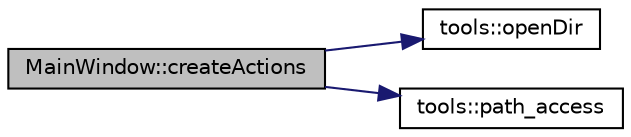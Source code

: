 digraph "MainWindow::createActions"
{
 // INTERACTIVE_SVG=YES
  edge [fontname="Helvetica",fontsize="10",labelfontname="Helvetica",labelfontsize="10"];
  node [fontname="Helvetica",fontsize="10",shape=record];
  rankdir="LR";
  Node24 [label="MainWindow::createActions",height=0.2,width=0.4,color="black", fillcolor="grey75", style="filled", fontcolor="black"];
  Node24 -> Node25 [color="midnightblue",fontsize="10",style="solid",fontname="Helvetica"];
  Node25 [label="tools::openDir",height=0.2,width=0.4,color="black", fillcolor="white", style="filled",URL="$classtools.html#a87e526e69a91b82f7db7a462a921847c",tooltip="Vérifie l&#39;existence d&#39;un dossier et l&#39;ouvre avec le gestionnaire de fichier du système d&#39;exploitation..."];
  Node24 -> Node26 [color="midnightblue",fontsize="10",style="solid",fontname="Helvetica"];
  Node26 [label="tools::path_access",height=0.2,width=0.4,color="black", fillcolor="white", style="filled",URL="$classtools.html#a89d2cd8ffcaed8423439c16d1ee59ab0",tooltip="Renvoie le chemin d&#39;un fichier ou d&#39;un répertoire du répertoire racine de la distribution (adjacent a..."];
}
